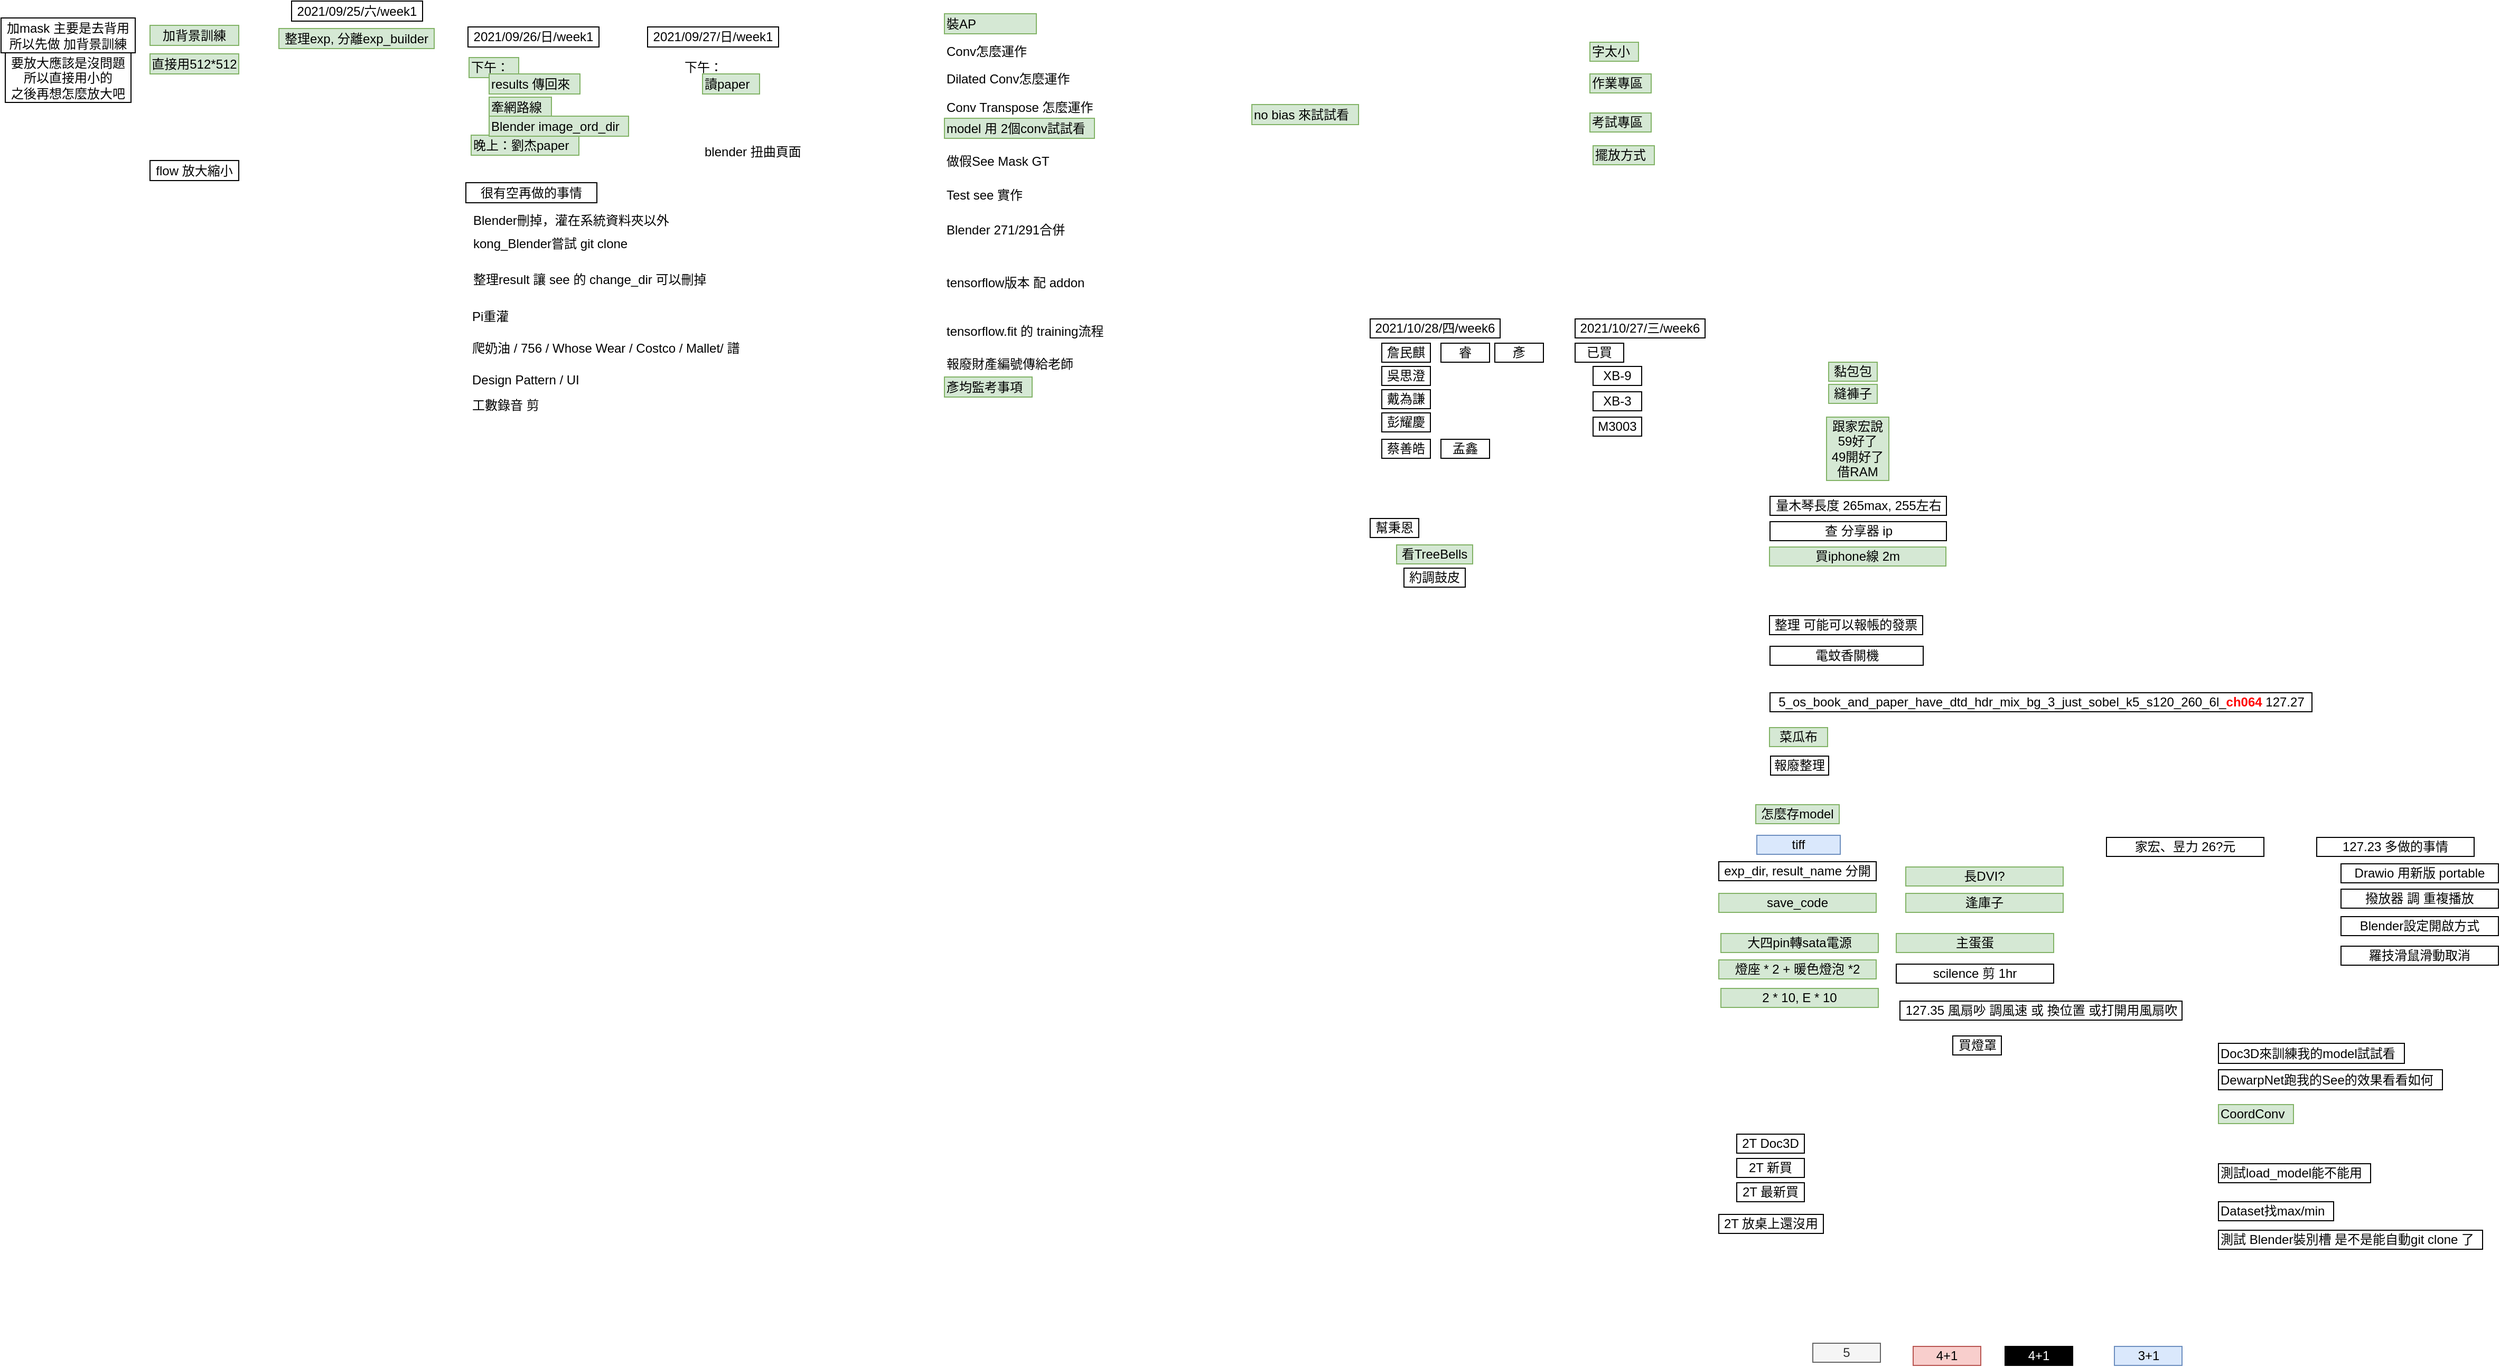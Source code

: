 <mxfile version="15.4.0" type="device"><diagram id="uDpxxkspIteosalT3DO5" name="第1頁"><mxGraphModel dx="905" dy="672" grid="0" gridSize="1" guides="1" tooltips="1" connect="1" arrows="1" fold="1" page="1" pageScale="1" pageWidth="827" pageHeight="1169" math="0" shadow="0"><root><mxCell id="0"/><mxCell id="1" parent="0"/><mxCell id="Za3MNvNCFRPRlyvjwcOU-1" value="flow 放大縮小" style="rounded=0;whiteSpace=wrap;html=1;" parent="1" vertex="1"><mxGeometry x="340" y="390" width="84" height="19" as="geometry"/></mxCell><mxCell id="Za3MNvNCFRPRlyvjwcOU-2" value="加背景訓練" style="rounded=0;whiteSpace=wrap;html=1;fillColor=#d5e8d4;strokeColor=#82b366;" parent="1" vertex="1"><mxGeometry x="340" y="262" width="84" height="19" as="geometry"/></mxCell><mxCell id="Za3MNvNCFRPRlyvjwcOU-3" value="直接用512*512" style="rounded=0;whiteSpace=wrap;html=1;fillColor=#d5e8d4;strokeColor=#82b366;" parent="1" vertex="1"><mxGeometry x="340" y="289" width="84" height="19" as="geometry"/></mxCell><mxCell id="Za3MNvNCFRPRlyvjwcOU-4" value="加mask 主要是去背用&lt;br&gt;所以先做 加背景訓練" style="rounded=0;whiteSpace=wrap;html=1;" parent="1" vertex="1"><mxGeometry x="199" y="255" width="127" height="33" as="geometry"/></mxCell><mxCell id="Za3MNvNCFRPRlyvjwcOU-5" value="要放大應該是沒問題&lt;br&gt;所以直接用小的&lt;br&gt;之後再想怎麼放大吧" style="rounded=0;whiteSpace=wrap;html=1;" parent="1" vertex="1"><mxGeometry x="203" y="288" width="119" height="47" as="geometry"/></mxCell><mxCell id="7-UM8-9DbwGqeUvCle2g-1" value="整理exp, 分離exp_builder" style="rounded=0;whiteSpace=wrap;html=1;fillColor=#d5e8d4;strokeColor=#82b366;" parent="1" vertex="1"><mxGeometry x="462" y="265" width="147" height="19" as="geometry"/></mxCell><mxCell id="YjZ_832kcg7ZtgB7gZkG-1" value="下午：" style="rounded=0;whiteSpace=wrap;html=1;align=left;strokeColor=#82b366;fillColor=#d5e8d4;" parent="1" vertex="1"><mxGeometry x="642" y="292.5" width="47" height="19" as="geometry"/></mxCell><mxCell id="YjZ_832kcg7ZtgB7gZkG-6" value="晚上：劉杰paper" style="rounded=0;whiteSpace=wrap;html=1;align=left;strokeColor=#82b366;fillColor=#d5e8d4;" parent="1" vertex="1"><mxGeometry x="644" y="366" width="102" height="19" as="geometry"/></mxCell><mxCell id="YjZ_832kcg7ZtgB7gZkG-8" value="2021/09/26/日/week1" style="rounded=0;whiteSpace=wrap;html=1;" parent="1" vertex="1"><mxGeometry x="641" y="263.5" width="124" height="19" as="geometry"/></mxCell><mxCell id="YjZ_832kcg7ZtgB7gZkG-10" value="2021/09/25/六/week1" style="rounded=0;whiteSpace=wrap;html=1;" parent="1" vertex="1"><mxGeometry x="474" y="239" width="124" height="19" as="geometry"/></mxCell><mxCell id="YjZ_832kcg7ZtgB7gZkG-12" value="results 傳回來" style="rounded=0;whiteSpace=wrap;html=1;align=left;strokeColor=#82b366;fillColor=#d5e8d4;" parent="1" vertex="1"><mxGeometry x="661" y="308" width="86" height="19" as="geometry"/></mxCell><mxCell id="YjZ_832kcg7ZtgB7gZkG-13" value="牽網路線" style="rounded=0;whiteSpace=wrap;html=1;align=left;strokeColor=#82b366;fillColor=#d5e8d4;" parent="1" vertex="1"><mxGeometry x="661" y="330" width="59" height="19" as="geometry"/></mxCell><mxCell id="YjZ_832kcg7ZtgB7gZkG-15" value="Blender image_ord_dir&lt;br&gt;" style="rounded=0;whiteSpace=wrap;html=1;align=left;strokeColor=#82b366;fillColor=#d5e8d4;" parent="1" vertex="1"><mxGeometry x="661" y="348" width="132" height="19" as="geometry"/></mxCell><mxCell id="8y5G4Q48BDgz61esXcCY-1" value="很有空再做的事情" style="rounded=0;whiteSpace=wrap;html=1;" parent="1" vertex="1"><mxGeometry x="639" y="411" width="124" height="19" as="geometry"/></mxCell><mxCell id="8y5G4Q48BDgz61esXcCY-2" value="Blender刪掉，灌在系統資料夾以外" style="rounded=0;whiteSpace=wrap;html=1;align=left;strokeColor=none;fillColor=none;" parent="1" vertex="1"><mxGeometry x="644" y="437" width="196" height="19" as="geometry"/></mxCell><mxCell id="8y5G4Q48BDgz61esXcCY-3" value="kong_Blender嘗試 git clone" style="rounded=0;whiteSpace=wrap;html=1;align=left;strokeColor=none;fillColor=none;" parent="1" vertex="1"><mxGeometry x="644" y="459" width="196" height="19" as="geometry"/></mxCell><mxCell id="8y5G4Q48BDgz61esXcCY-5" value="下午：" style="rounded=0;whiteSpace=wrap;html=1;align=left;strokeColor=none;fillColor=none;" parent="1" vertex="1"><mxGeometry x="844" y="292.5" width="47" height="19" as="geometry"/></mxCell><mxCell id="8y5G4Q48BDgz61esXcCY-7" value="2021/09/27/日/week1" style="rounded=0;whiteSpace=wrap;html=1;" parent="1" vertex="1"><mxGeometry x="811" y="263.5" width="124" height="19" as="geometry"/></mxCell><mxCell id="8y5G4Q48BDgz61esXcCY-8" value="讀paper" style="rounded=0;whiteSpace=wrap;html=1;align=left;strokeColor=#82b366;fillColor=#d5e8d4;" parent="1" vertex="1"><mxGeometry x="863" y="308" width="54" height="19" as="geometry"/></mxCell><mxCell id="hG3QWL95dXc5_kRR5VCE-1" value="整理result 讓 see 的 change_dir 可以刪掉" style="rounded=0;whiteSpace=wrap;html=1;align=left;strokeColor=none;fillColor=none;" parent="1" vertex="1"><mxGeometry x="644" y="493" width="232" height="19" as="geometry"/></mxCell><mxCell id="hG3QWL95dXc5_kRR5VCE-2" value="blender 扭曲頁面" style="rounded=0;whiteSpace=wrap;html=1;align=left;strokeColor=none;fillColor=none;" parent="1" vertex="1"><mxGeometry x="863" y="372" width="102" height="19" as="geometry"/></mxCell><mxCell id="-szhbY_fVIkYuJmN7N0B-1" value="model 用 2個conv試試看" style="rounded=0;whiteSpace=wrap;html=1;align=left;strokeColor=#82b366;fillColor=#d5e8d4;" parent="1" vertex="1"><mxGeometry x="1092" y="350" width="142" height="19" as="geometry"/></mxCell><mxCell id="-szhbY_fVIkYuJmN7N0B-2" value="Pi重灌" style="rounded=0;whiteSpace=wrap;html=1;align=left;strokeColor=none;fillColor=none;" parent="1" vertex="1"><mxGeometry x="643" y="528" width="46" height="19" as="geometry"/></mxCell><mxCell id="-szhbY_fVIkYuJmN7N0B-3" value="爬奶油 / 756 / Whose Wear / Costco / Mallet/ 譜" style="rounded=0;whiteSpace=wrap;html=1;align=left;strokeColor=none;fillColor=none;" parent="1" vertex="1"><mxGeometry x="643" y="558" width="264" height="19" as="geometry"/></mxCell><mxCell id="-szhbY_fVIkYuJmN7N0B-4" value="Design Pattern / UI&amp;nbsp;" style="rounded=0;whiteSpace=wrap;html=1;align=left;strokeColor=none;fillColor=none;" parent="1" vertex="1"><mxGeometry x="643" y="588" width="264" height="19" as="geometry"/></mxCell><mxCell id="-szhbY_fVIkYuJmN7N0B-5" value="工數錄音 剪" style="rounded=0;whiteSpace=wrap;html=1;align=left;strokeColor=none;fillColor=none;" parent="1" vertex="1"><mxGeometry x="643" y="612" width="264" height="19" as="geometry"/></mxCell><mxCell id="-szhbY_fVIkYuJmN7N0B-6" value="Conv怎麼運作" style="rounded=0;whiteSpace=wrap;html=1;align=left;strokeColor=none;fillColor=none;" parent="1" vertex="1"><mxGeometry x="1092" y="277" width="87" height="19" as="geometry"/></mxCell><mxCell id="-szhbY_fVIkYuJmN7N0B-7" value="Dilated Conv怎麼運作" style="rounded=0;whiteSpace=wrap;html=1;align=left;strokeColor=none;fillColor=none;" parent="1" vertex="1"><mxGeometry x="1092" y="303" width="128" height="19" as="geometry"/></mxCell><mxCell id="-szhbY_fVIkYuJmN7N0B-9" value="Conv Transpose 怎麼運作" style="rounded=0;whiteSpace=wrap;html=1;align=left;strokeColor=none;fillColor=none;" parent="1" vertex="1"><mxGeometry x="1092" y="330" width="150" height="19" as="geometry"/></mxCell><mxCell id="-szhbY_fVIkYuJmN7N0B-11" value="做假See Mask GT" style="rounded=0;whiteSpace=wrap;html=1;align=left;strokeColor=none;fillColor=none;" parent="1" vertex="1"><mxGeometry x="1092" y="381" width="108" height="19" as="geometry"/></mxCell><mxCell id="-szhbY_fVIkYuJmN7N0B-12" value="Test see 實作" style="rounded=0;whiteSpace=wrap;html=1;align=left;strokeColor=none;fillColor=none;" parent="1" vertex="1"><mxGeometry x="1092" y="413" width="83" height="19" as="geometry"/></mxCell><mxCell id="-szhbY_fVIkYuJmN7N0B-13" value="Blender 271/291合併" style="rounded=0;whiteSpace=wrap;html=1;align=left;strokeColor=none;fillColor=none;" parent="1" vertex="1"><mxGeometry x="1092" y="446" width="123" height="19" as="geometry"/></mxCell><mxCell id="-szhbY_fVIkYuJmN7N0B-14" value="tensorflow版本 配 addon" style="rounded=0;whiteSpace=wrap;html=1;align=left;strokeColor=none;fillColor=none;" parent="1" vertex="1"><mxGeometry x="1092" y="496" width="142" height="19" as="geometry"/></mxCell><mxCell id="-szhbY_fVIkYuJmN7N0B-16" value="tensorflow.fit 的 training流程" style="rounded=0;whiteSpace=wrap;html=1;align=left;strokeColor=none;fillColor=none;" parent="1" vertex="1"><mxGeometry x="1092" y="542" width="160" height="19" as="geometry"/></mxCell><mxCell id="-szhbY_fVIkYuJmN7N0B-18" value="報廢財產編號傳給老師" style="rounded=0;whiteSpace=wrap;html=1;align=left;strokeColor=none;fillColor=none;" parent="1" vertex="1"><mxGeometry x="1092" y="573" width="131" height="19" as="geometry"/></mxCell><mxCell id="-szhbY_fVIkYuJmN7N0B-19" value="彥均監考事項" style="rounded=0;whiteSpace=wrap;html=1;align=left;strokeColor=#82b366;fillColor=#d5e8d4;strokeWidth=1;" parent="1" vertex="1"><mxGeometry x="1092" y="595" width="83" height="19" as="geometry"/></mxCell><mxCell id="-szhbY_fVIkYuJmN7N0B-21" value="DewarpNet跑我的See的效果看看如何" style="rounded=0;whiteSpace=wrap;html=1;align=left;" parent="1" vertex="1"><mxGeometry x="2298" y="1251" width="212" height="19" as="geometry"/></mxCell><mxCell id="-szhbY_fVIkYuJmN7N0B-22" value="Doc3D來訓練我的model試試看" style="rounded=0;whiteSpace=wrap;html=1;align=left;" parent="1" vertex="1"><mxGeometry x="2298" y="1226" width="176" height="19" as="geometry"/></mxCell><mxCell id="-szhbY_fVIkYuJmN7N0B-23" value="no bias 來試試看" style="rounded=0;whiteSpace=wrap;html=1;align=left;strokeColor=#82b366;fillColor=#d5e8d4;" parent="1" vertex="1"><mxGeometry x="1383" y="337" width="101" height="19" as="geometry"/></mxCell><mxCell id="-szhbY_fVIkYuJmN7N0B-24" value="裝AP" style="rounded=0;whiteSpace=wrap;html=1;align=left;strokeColor=#82b366;fillColor=#d5e8d4;" parent="1" vertex="1"><mxGeometry x="1092" y="251" width="87" height="19" as="geometry"/></mxCell><mxCell id="-szhbY_fVIkYuJmN7N0B-25" value="字太小" style="rounded=0;whiteSpace=wrap;html=1;align=left;strokeColor=#82b366;fillColor=#d5e8d4;" parent="1" vertex="1"><mxGeometry x="1703" y="278" width="46" height="18" as="geometry"/></mxCell><mxCell id="-szhbY_fVIkYuJmN7N0B-26" value="作業專區&lt;br&gt;" style="rounded=0;whiteSpace=wrap;html=1;align=left;strokeColor=#82b366;fillColor=#d5e8d4;" parent="1" vertex="1"><mxGeometry x="1703" y="308" width="58" height="18" as="geometry"/></mxCell><mxCell id="-szhbY_fVIkYuJmN7N0B-27" value="考試專區" style="rounded=0;whiteSpace=wrap;html=1;align=left;strokeColor=#82b366;fillColor=#d5e8d4;" parent="1" vertex="1"><mxGeometry x="1703" y="345" width="58" height="18" as="geometry"/></mxCell><mxCell id="-szhbY_fVIkYuJmN7N0B-28" value="擺放方式" style="rounded=0;whiteSpace=wrap;html=1;align=left;strokeColor=#82b366;fillColor=#d5e8d4;" parent="1" vertex="1"><mxGeometry x="1706" y="376" width="58" height="18" as="geometry"/></mxCell><mxCell id="I0VZ1-hL09WGgIWcwjWX-1" value="吳思澄" style="rounded=0;whiteSpace=wrap;html=1;" parent="1" vertex="1"><mxGeometry x="1506" y="585" width="46" height="18" as="geometry"/></mxCell><mxCell id="I0VZ1-hL09WGgIWcwjWX-2" value="詹民麒" style="rounded=0;whiteSpace=wrap;html=1;" parent="1" vertex="1"><mxGeometry x="1506" y="563" width="46" height="18" as="geometry"/></mxCell><mxCell id="I0VZ1-hL09WGgIWcwjWX-3" value="戴為謙" style="rounded=0;whiteSpace=wrap;html=1;" parent="1" vertex="1"><mxGeometry x="1506" y="607" width="46" height="18" as="geometry"/></mxCell><mxCell id="I0VZ1-hL09WGgIWcwjWX-4" value="彭耀慶" style="rounded=0;whiteSpace=wrap;html=1;" parent="1" vertex="1"><mxGeometry x="1506" y="629" width="46" height="18" as="geometry"/></mxCell><mxCell id="I0VZ1-hL09WGgIWcwjWX-5" value="2021/10/28/四/week6" style="rounded=0;whiteSpace=wrap;html=1;" parent="1" vertex="1"><mxGeometry x="1495" y="540" width="123" height="18" as="geometry"/></mxCell><mxCell id="I0VZ1-hL09WGgIWcwjWX-6" value="2021/10/27/三/week6" style="rounded=0;whiteSpace=wrap;html=1;" parent="1" vertex="1"><mxGeometry x="1689" y="540" width="123" height="18" as="geometry"/></mxCell><mxCell id="I0VZ1-hL09WGgIWcwjWX-7" value="XB-9" style="rounded=0;whiteSpace=wrap;html=1;" parent="1" vertex="1"><mxGeometry x="1706" y="585" width="46" height="18" as="geometry"/></mxCell><mxCell id="I0VZ1-hL09WGgIWcwjWX-8" value="XB-3" style="rounded=0;whiteSpace=wrap;html=1;" parent="1" vertex="1"><mxGeometry x="1706" y="609" width="46" height="18" as="geometry"/></mxCell><mxCell id="I0VZ1-hL09WGgIWcwjWX-9" value="M3003" style="rounded=0;whiteSpace=wrap;html=1;" parent="1" vertex="1"><mxGeometry x="1706" y="633" width="46" height="18" as="geometry"/></mxCell><mxCell id="I0VZ1-hL09WGgIWcwjWX-10" value="已買" style="rounded=0;whiteSpace=wrap;html=1;" parent="1" vertex="1"><mxGeometry x="1689" y="563" width="46" height="18" as="geometry"/></mxCell><mxCell id="I0VZ1-hL09WGgIWcwjWX-11" value="看TreeBells" style="rounded=0;whiteSpace=wrap;html=1;fillColor=#d5e8d4;strokeColor=#82b366;" parent="1" vertex="1"><mxGeometry x="1520" y="754" width="72" height="18" as="geometry"/></mxCell><mxCell id="I0VZ1-hL09WGgIWcwjWX-12" value="約調鼓皮" style="rounded=0;whiteSpace=wrap;html=1;" parent="1" vertex="1"><mxGeometry x="1527" y="776" width="58" height="18" as="geometry"/></mxCell><mxCell id="I0VZ1-hL09WGgIWcwjWX-13" value="幫秉恩" style="rounded=0;whiteSpace=wrap;html=1;" parent="1" vertex="1"><mxGeometry x="1495" y="729" width="46" height="18" as="geometry"/></mxCell><mxCell id="fPGKfaNQE9V1lWTOlZ2O-1" value="黏包包" style="rounded=0;whiteSpace=wrap;html=1;fillColor=#d5e8d4;strokeColor=#82b366;" parent="1" vertex="1"><mxGeometry x="1929" y="581" width="46" height="18" as="geometry"/></mxCell><mxCell id="fPGKfaNQE9V1lWTOlZ2O-2" value="縫褲子" style="rounded=0;whiteSpace=wrap;html=1;fillColor=#d5e8d4;strokeColor=#82b366;" parent="1" vertex="1"><mxGeometry x="1929" y="602" width="46" height="18" as="geometry"/></mxCell><mxCell id="fPGKfaNQE9V1lWTOlZ2O-3" value="跟家宏說&lt;br&gt;59好了&lt;br&gt;49開好了&lt;br&gt;借RAM" style="rounded=0;whiteSpace=wrap;html=1;fillColor=#d5e8d4;strokeColor=#82b366;" parent="1" vertex="1"><mxGeometry x="1927" y="633" width="59" height="60" as="geometry"/></mxCell><mxCell id="fPGKfaNQE9V1lWTOlZ2O-4" value="量木琴長度 265max, 255左右" style="rounded=0;whiteSpace=wrap;html=1;" parent="1" vertex="1"><mxGeometry x="1873.5" y="708" width="167" height="18" as="geometry"/></mxCell><mxCell id="fPGKfaNQE9V1lWTOlZ2O-5" value="查 分享器 ip" style="rounded=0;whiteSpace=wrap;html=1;" parent="1" vertex="1"><mxGeometry x="1873.5" y="732" width="167" height="18" as="geometry"/></mxCell><mxCell id="fPGKfaNQE9V1lWTOlZ2O-6" value="買iphone線 2m" style="rounded=0;whiteSpace=wrap;html=1;fillColor=#d5e8d4;strokeColor=#82b366;" parent="1" vertex="1"><mxGeometry x="1873" y="756" width="167" height="18" as="geometry"/></mxCell><mxCell id="QEmrz3CY0vpgoNMgtdOE-1" value="5_os_book_and_paper_have_dtd_hdr_mix_bg_3_just_sobel_k5_s120_260_6l_&lt;b&gt;&lt;font color=&quot;#ff0000&quot;&gt;ch064&lt;/font&gt;&lt;/b&gt; 127.27" style="rounded=0;whiteSpace=wrap;html=1;" parent="1" vertex="1"><mxGeometry x="1873.5" y="894" width="513" height="18" as="geometry"/></mxCell><mxCell id="QEmrz3CY0vpgoNMgtdOE-2" value="整理 可能可以報帳的發票" style="rounded=0;whiteSpace=wrap;html=1;" parent="1" vertex="1"><mxGeometry x="1873" y="821" width="145" height="18" as="geometry"/></mxCell><mxCell id="QEmrz3CY0vpgoNMgtdOE-3" value="電蚊香關機" style="rounded=0;whiteSpace=wrap;html=1;" parent="1" vertex="1"><mxGeometry x="1873.5" y="850" width="145" height="18" as="geometry"/></mxCell><mxCell id="Bo6K6HLFb34cklaW_hLP-1" value="蔡善皓" style="rounded=0;whiteSpace=wrap;html=1;" parent="1" vertex="1"><mxGeometry x="1506" y="654" width="46" height="18" as="geometry"/></mxCell><mxCell id="_4C3WFZaETXj_j84obfW-1" value="睿" style="rounded=0;whiteSpace=wrap;html=1;" parent="1" vertex="1"><mxGeometry x="1562" y="563" width="46" height="18" as="geometry"/></mxCell><mxCell id="_4C3WFZaETXj_j84obfW-2" value="孟鑫" style="rounded=0;whiteSpace=wrap;html=1;" parent="1" vertex="1"><mxGeometry x="1562" y="654" width="46" height="18" as="geometry"/></mxCell><mxCell id="XqHQxLnustpTSt6_s6o5-1" value="彥" style="rounded=0;whiteSpace=wrap;html=1;" parent="1" vertex="1"><mxGeometry x="1613" y="563" width="46" height="18" as="geometry"/></mxCell><mxCell id="dCTGMyUfsefNcdr5QJaF-1" value="菜瓜布" style="rounded=0;whiteSpace=wrap;html=1;fillColor=#d5e8d4;strokeColor=#82b366;" parent="1" vertex="1"><mxGeometry x="1873" y="927" width="55" height="18" as="geometry"/></mxCell><mxCell id="dCTGMyUfsefNcdr5QJaF-2" value="報廢整理" style="rounded=0;whiteSpace=wrap;html=1;" parent="1" vertex="1"><mxGeometry x="1874" y="954" width="55" height="18" as="geometry"/></mxCell><mxCell id="vY2FCdi__bd9QW5V62NL-1" value="怎麼存model" style="rounded=0;whiteSpace=wrap;html=1;fillColor=#d5e8d4;strokeColor=#82b366;" parent="1" vertex="1"><mxGeometry x="1860" y="1000" width="79" height="18" as="geometry"/></mxCell><mxCell id="dOgCvy92DnJN87wMGasZ-1" value="tiff" style="rounded=0;whiteSpace=wrap;html=1;fillColor=#dae8fc;strokeColor=#6c8ebf;" parent="1" vertex="1"><mxGeometry x="1861" y="1029" width="79" height="18" as="geometry"/></mxCell><mxCell id="dOgCvy92DnJN87wMGasZ-3" value="exp_dir, result_name 分開" style="rounded=0;whiteSpace=wrap;html=1;" parent="1" vertex="1"><mxGeometry x="1825" y="1054" width="149" height="18" as="geometry"/></mxCell><mxCell id="iKpveveqbpTPSAL2ZMRT-1" value="save_code" style="rounded=0;whiteSpace=wrap;html=1;fillColor=#d5e8d4;strokeColor=#82b366;" parent="1" vertex="1"><mxGeometry x="1825" y="1084" width="149" height="18" as="geometry"/></mxCell><mxCell id="LdQAi6jqKxuk1QBLoYY1-1" value="逢庫子" style="rounded=0;whiteSpace=wrap;html=1;fillColor=#d5e8d4;strokeColor=#82b366;" parent="1" vertex="1"><mxGeometry x="2002" y="1084" width="149" height="18" as="geometry"/></mxCell><mxCell id="xPXvLTB6MifNpNU-22o_-1" value="長DVI?" style="rounded=0;whiteSpace=wrap;html=1;fillColor=#d5e8d4;strokeColor=#82b366;" parent="1" vertex="1"><mxGeometry x="2002" y="1059" width="149" height="18" as="geometry"/></mxCell><mxCell id="TrfbtWyXk30ZJxiYt_8p-2" value="大四pin轉sata電源" style="rounded=0;whiteSpace=wrap;html=1;fillColor=#d5e8d4;strokeColor=#82b366;" parent="1" vertex="1"><mxGeometry x="1827" y="1122" width="149" height="18" as="geometry"/></mxCell><mxCell id="q8HTu3Boev2juC1MxxVq-1" value="燈座 * 2 + 暖色燈泡 *2" style="rounded=0;whiteSpace=wrap;html=1;fillColor=#d5e8d4;strokeColor=#82b366;" parent="1" vertex="1"><mxGeometry x="1825" y="1147" width="149" height="18" as="geometry"/></mxCell><mxCell id="q8HTu3Boev2juC1MxxVq-2" value="2 * 10, E * 10" style="rounded=0;whiteSpace=wrap;html=1;fillColor=#d5e8d4;strokeColor=#82b366;" parent="1" vertex="1"><mxGeometry x="1827" y="1174" width="149" height="18" as="geometry"/></mxCell><mxCell id="tsexRQnn-749T9InPbCh-2" value="主蛋蛋" style="rounded=0;whiteSpace=wrap;html=1;fillColor=#d5e8d4;strokeColor=#82b366;" parent="1" vertex="1"><mxGeometry x="1993" y="1122" width="149" height="18" as="geometry"/></mxCell><mxCell id="tsexRQnn-749T9InPbCh-4" value="scilence 剪 1hr" style="rounded=0;whiteSpace=wrap;html=1;" parent="1" vertex="1"><mxGeometry x="1993" y="1151" width="149" height="18" as="geometry"/></mxCell><mxCell id="tsexRQnn-749T9InPbCh-5" value="家宏、昱力 26?元" style="rounded=0;whiteSpace=wrap;html=1;" parent="1" vertex="1"><mxGeometry x="2192" y="1031" width="149" height="18" as="geometry"/></mxCell><mxCell id="tsexRQnn-749T9InPbCh-6" value="127.23 多做的事情" style="rounded=0;whiteSpace=wrap;html=1;" parent="1" vertex="1"><mxGeometry x="2391" y="1031" width="149" height="18" as="geometry"/></mxCell><mxCell id="tsexRQnn-749T9InPbCh-7" value="Drawio 用新版 portable" style="rounded=0;whiteSpace=wrap;html=1;" parent="1" vertex="1"><mxGeometry x="2414" y="1056" width="149" height="18" as="geometry"/></mxCell><mxCell id="ZOMazHKIba1eb9m_Hxli-1" value="127.35 風扇吵 調風速 或 換位置 或打開用風扇吹" style="rounded=0;whiteSpace=wrap;html=1;" vertex="1" parent="1"><mxGeometry x="1996.5" y="1186" width="267" height="18" as="geometry"/></mxCell><mxCell id="ZOMazHKIba1eb9m_Hxli-2" value="買燈罩" style="rounded=0;whiteSpace=wrap;html=1;" vertex="1" parent="1"><mxGeometry x="2046.5" y="1219" width="46" height="18" as="geometry"/></mxCell><mxCell id="ZOMazHKIba1eb9m_Hxli-3" value="撥放器 調 重複播放" style="rounded=0;whiteSpace=wrap;html=1;" vertex="1" parent="1"><mxGeometry x="2414" y="1080" width="149" height="18" as="geometry"/></mxCell><mxCell id="ZOMazHKIba1eb9m_Hxli-4" value="2T Doc3D" style="rounded=0;whiteSpace=wrap;html=1;" vertex="1" parent="1"><mxGeometry x="1842" y="1312" width="64" height="18" as="geometry"/></mxCell><mxCell id="ZOMazHKIba1eb9m_Hxli-5" value="2T 新買" style="rounded=0;whiteSpace=wrap;html=1;" vertex="1" parent="1"><mxGeometry x="1842" y="1335" width="64" height="18" as="geometry"/></mxCell><mxCell id="ZOMazHKIba1eb9m_Hxli-6" value="2T 最新買" style="rounded=0;whiteSpace=wrap;html=1;" vertex="1" parent="1"><mxGeometry x="1842" y="1358" width="64" height="18" as="geometry"/></mxCell><mxCell id="ZOMazHKIba1eb9m_Hxli-7" value="2T 放桌上還沒用&lt;br&gt;" style="rounded=0;whiteSpace=wrap;html=1;" vertex="1" parent="1"><mxGeometry x="1825" y="1388" width="99" height="18" as="geometry"/></mxCell><mxCell id="ZOMazHKIba1eb9m_Hxli-8" value="5" style="rounded=0;whiteSpace=wrap;html=1;fillColor=#f5f5f5;strokeColor=#666666;fontColor=#333333;" vertex="1" parent="1"><mxGeometry x="1914" y="1510" width="64" height="18" as="geometry"/></mxCell><mxCell id="ZOMazHKIba1eb9m_Hxli-9" value="4+1" style="rounded=0;whiteSpace=wrap;html=1;fillColor=#f8cecc;strokeColor=#b85450;" vertex="1" parent="1"><mxGeometry x="2009" y="1513" width="64" height="18" as="geometry"/></mxCell><mxCell id="ZOMazHKIba1eb9m_Hxli-10" value="4+1" style="rounded=0;whiteSpace=wrap;html=1;fillColor=#000000;fontColor=#FFFFFF;" vertex="1" parent="1"><mxGeometry x="2096" y="1513" width="64" height="18" as="geometry"/></mxCell><mxCell id="ZOMazHKIba1eb9m_Hxli-11" value="3+1" style="rounded=0;whiteSpace=wrap;html=1;fillColor=#dae8fc;strokeColor=#6c8ebf;" vertex="1" parent="1"><mxGeometry x="2199.5" y="1513" width="64" height="18" as="geometry"/></mxCell><mxCell id="ZOMazHKIba1eb9m_Hxli-12" value="Blender設定開啟方式" style="rounded=0;whiteSpace=wrap;html=1;" vertex="1" parent="1"><mxGeometry x="2414" y="1106" width="149" height="18" as="geometry"/></mxCell><mxCell id="ZOMazHKIba1eb9m_Hxli-13" value="CoordConv" style="rounded=0;whiteSpace=wrap;html=1;align=left;fillColor=#d5e8d4;strokeColor=#82b366;" vertex="1" parent="1"><mxGeometry x="2298" y="1284" width="71" height="18" as="geometry"/></mxCell><mxCell id="ZOMazHKIba1eb9m_Hxli-14" value="Dataset找max/min" style="rounded=0;whiteSpace=wrap;html=1;align=left;" vertex="1" parent="1"><mxGeometry x="2298" y="1376" width="109" height="18" as="geometry"/></mxCell><mxCell id="ZOMazHKIba1eb9m_Hxli-15" value="測試load_model能不能用" style="rounded=0;whiteSpace=wrap;html=1;align=left;" vertex="1" parent="1"><mxGeometry x="2298" y="1340" width="144" height="18" as="geometry"/></mxCell><mxCell id="ZOMazHKIba1eb9m_Hxli-16" value="羅技滑鼠滑動取消" style="rounded=0;whiteSpace=wrap;html=1;" vertex="1" parent="1"><mxGeometry x="2414" y="1134" width="149" height="18" as="geometry"/></mxCell><mxCell id="ZOMazHKIba1eb9m_Hxli-17" value="測試 Blender裝別槽 是不是能自動git clone 了" style="rounded=0;whiteSpace=wrap;html=1;align=left;" vertex="1" parent="1"><mxGeometry x="2298" y="1403" width="250" height="18" as="geometry"/></mxCell></root></mxGraphModel></diagram></mxfile>